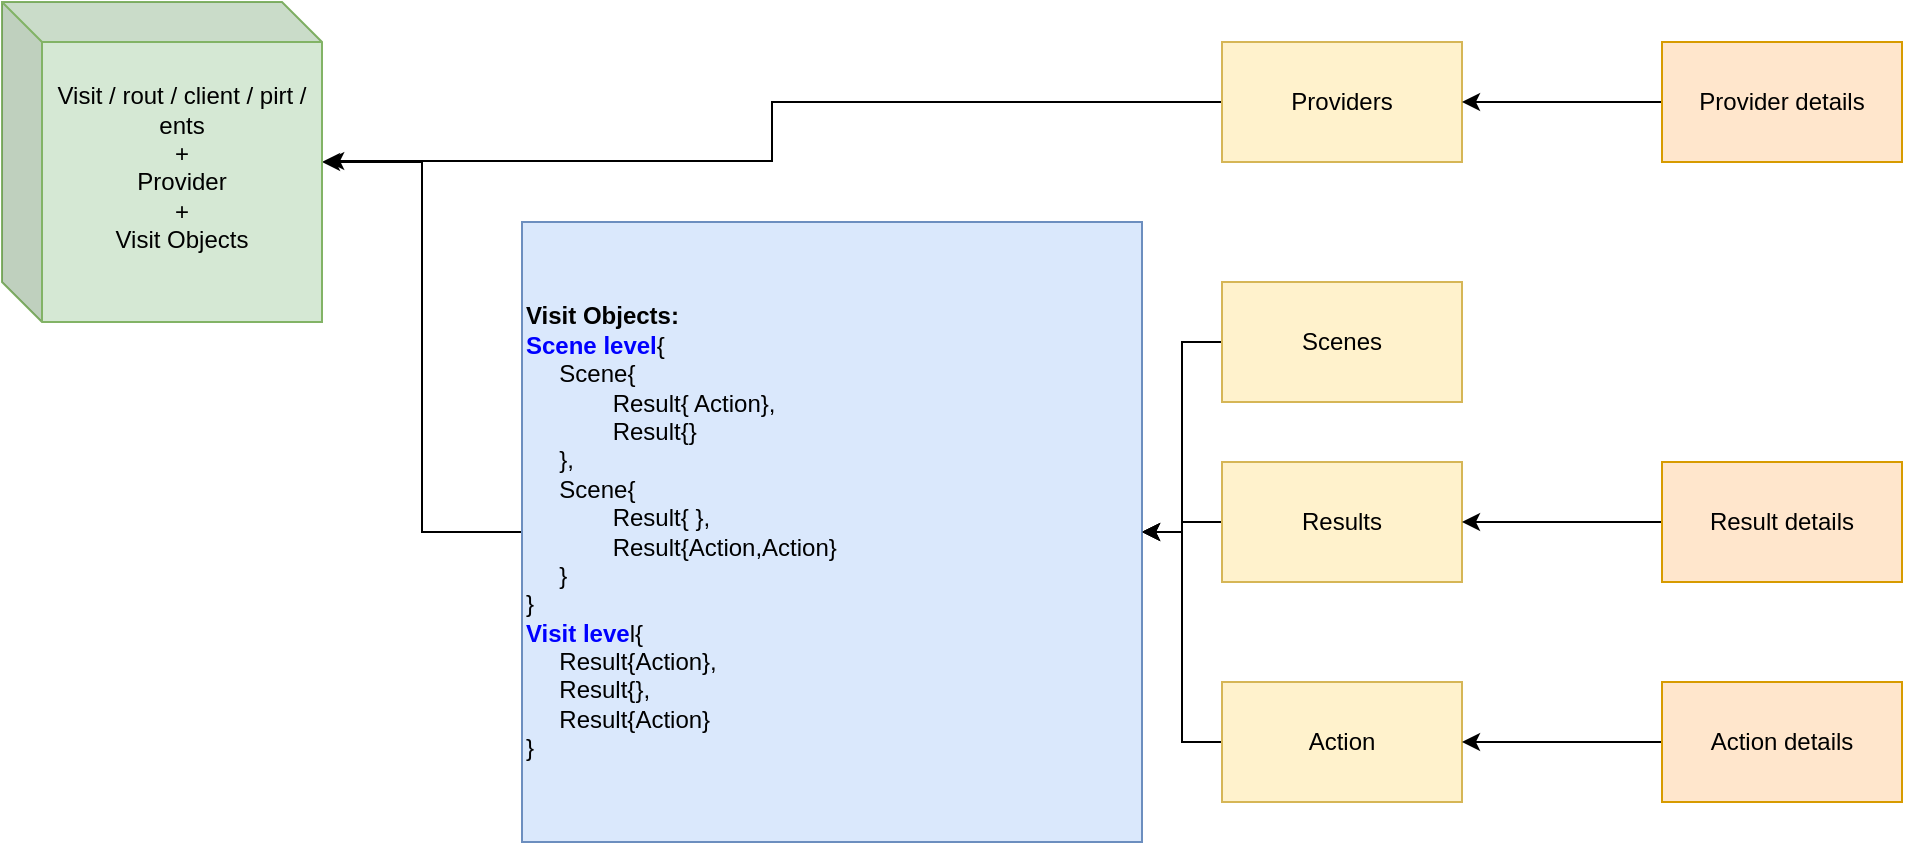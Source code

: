 <mxfile version="14.4.2" type="github" pages="2">
  <diagram id="lc-m84Ufgp3q90dNsxzr" name="Back End">
    <mxGraphModel dx="1955" dy="1188" grid="1" gridSize="10" guides="1" tooltips="1" connect="1" arrows="1" fold="1" page="1" pageScale="1" pageWidth="850" pageHeight="1100" math="0" shadow="0">
      <root>
        <mxCell id="0" />
        <mxCell id="1" parent="0" />
        <mxCell id="CnA9bfAafuG9XrKqbDd2-5" style="edgeStyle=orthogonalEdgeStyle;rounded=0;orthogonalLoop=1;jettySize=auto;html=1;" parent="1" source="CnA9bfAafuG9XrKqbDd2-1" target="CnA9bfAafuG9XrKqbDd2-4" edge="1">
          <mxGeometry relative="1" as="geometry" />
        </mxCell>
        <mxCell id="CnA9bfAafuG9XrKqbDd2-1" value="Scenes" style="rounded=0;whiteSpace=wrap;html=1;fillColor=#fff2cc;strokeColor=#d6b656;" parent="1" vertex="1">
          <mxGeometry x="660" y="340" width="120" height="60" as="geometry" />
        </mxCell>
        <mxCell id="CnA9bfAafuG9XrKqbDd2-6" style="edgeStyle=orthogonalEdgeStyle;rounded=0;orthogonalLoop=1;jettySize=auto;html=1;entryX=1;entryY=0.5;entryDx=0;entryDy=0;" parent="1" source="CnA9bfAafuG9XrKqbDd2-2" target="CnA9bfAafuG9XrKqbDd2-4" edge="1">
          <mxGeometry relative="1" as="geometry" />
        </mxCell>
        <mxCell id="CnA9bfAafuG9XrKqbDd2-2" value="Results" style="rounded=0;whiteSpace=wrap;html=1;fillColor=#fff2cc;strokeColor=#d6b656;" parent="1" vertex="1">
          <mxGeometry x="660" y="430" width="120" height="60" as="geometry" />
        </mxCell>
        <mxCell id="CnA9bfAafuG9XrKqbDd2-13" style="edgeStyle=orthogonalEdgeStyle;rounded=0;orthogonalLoop=1;jettySize=auto;html=1;" parent="1" source="CnA9bfAafuG9XrKqbDd2-4" target="CnA9bfAafuG9XrKqbDd2-15" edge="1">
          <mxGeometry relative="1" as="geometry">
            <mxPoint x="220" y="245" as="targetPoint" />
          </mxGeometry>
        </mxCell>
        <mxCell id="CnA9bfAafuG9XrKqbDd2-4" value="&lt;b&gt;Visit Objects:&lt;/b&gt;&lt;br&gt;&lt;div&gt;&lt;div&gt;&lt;b&gt;&lt;font color=&quot;#0000ff&quot;&gt;Scene level&lt;/font&gt;&lt;/b&gt;{&lt;/div&gt;&lt;div&gt;&amp;nbsp; &amp;nbsp; &amp;nbsp;Scene{&lt;/div&gt;&lt;div&gt;&amp;nbsp; &amp;nbsp; &amp;nbsp; &amp;nbsp; &amp;nbsp; &amp;nbsp; &amp;nbsp;Result{ Action},&lt;/div&gt;&lt;div&gt;&amp;nbsp; &amp;nbsp; &amp;nbsp; &amp;nbsp; &amp;nbsp; &amp;nbsp; &amp;nbsp;Result{}&lt;/div&gt;&lt;div&gt;&amp;nbsp; &amp;nbsp; &amp;nbsp;},&lt;/div&gt;&lt;div&gt;&amp;nbsp; &amp;nbsp; &amp;nbsp;Scene{&lt;/div&gt;&lt;div&gt;&amp;nbsp; &amp;nbsp; &amp;nbsp; &amp;nbsp; &amp;nbsp; &amp;nbsp; &amp;nbsp;Result{ },&lt;/div&gt;&lt;div&gt;&amp;nbsp; &amp;nbsp; &amp;nbsp; &amp;nbsp; &amp;nbsp; &amp;nbsp; &amp;nbsp;Result{Action,Action}&lt;/div&gt;&lt;div&gt;&amp;nbsp; &amp;nbsp; &amp;nbsp;}&lt;/div&gt;&lt;div&gt;}&lt;div&gt;&lt;font color=&quot;#0000ff&quot;&gt;&lt;b&gt;Visit leve&lt;/b&gt;&lt;/font&gt;l{&lt;/div&gt;&lt;div&gt;&amp;nbsp; &amp;nbsp; &amp;nbsp;Result{Action},&lt;/div&gt;&lt;div&gt;&amp;nbsp; &amp;nbsp; &amp;nbsp;Result{},&lt;/div&gt;&lt;div&gt;&amp;nbsp; &amp;nbsp; &amp;nbsp;Result{Action}&lt;/div&gt;&lt;div&gt;}&lt;/div&gt;&lt;/div&gt;&lt;/div&gt;" style="whiteSpace=wrap;html=1;aspect=fixed;align=left;fillColor=#dae8fc;strokeColor=#6c8ebf;" parent="1" vertex="1">
          <mxGeometry x="310" y="310" width="310" height="310" as="geometry" />
        </mxCell>
        <mxCell id="CnA9bfAafuG9XrKqbDd2-14" style="edgeStyle=orthogonalEdgeStyle;rounded=0;orthogonalLoop=1;jettySize=auto;html=1;entryX=1.013;entryY=0.497;entryDx=0;entryDy=0;entryPerimeter=0;" parent="1" source="CnA9bfAafuG9XrKqbDd2-7" target="CnA9bfAafuG9XrKqbDd2-15" edge="1">
          <mxGeometry relative="1" as="geometry">
            <mxPoint x="220" y="245" as="targetPoint" />
          </mxGeometry>
        </mxCell>
        <mxCell id="CnA9bfAafuG9XrKqbDd2-7" value="Providers" style="rounded=0;whiteSpace=wrap;html=1;fillColor=#fff2cc;strokeColor=#d6b656;" parent="1" vertex="1">
          <mxGeometry x="660" y="220" width="120" height="60" as="geometry" />
        </mxCell>
        <mxCell id="CnA9bfAafuG9XrKqbDd2-10" style="edgeStyle=orthogonalEdgeStyle;rounded=0;orthogonalLoop=1;jettySize=auto;html=1;" parent="1" source="CnA9bfAafuG9XrKqbDd2-8" target="CnA9bfAafuG9XrKqbDd2-7" edge="1">
          <mxGeometry relative="1" as="geometry" />
        </mxCell>
        <mxCell id="CnA9bfAafuG9XrKqbDd2-8" value="Provider details" style="rounded=0;whiteSpace=wrap;html=1;fillColor=#ffe6cc;strokeColor=#d79b00;" parent="1" vertex="1">
          <mxGeometry x="880" y="220" width="120" height="60" as="geometry" />
        </mxCell>
        <mxCell id="CnA9bfAafuG9XrKqbDd2-15" value="&lt;span&gt;Visit / rout / client / pirt / ents&lt;br&gt;+&lt;br&gt;Provider&lt;br&gt;+&lt;br&gt;&lt;/span&gt;&lt;span style=&quot;text-align: left&quot;&gt;Visit Objects&lt;/span&gt;&lt;span&gt;&lt;br&gt;&lt;br&gt;&lt;/span&gt;" style="shape=cube;whiteSpace=wrap;html=1;boundedLbl=1;backgroundOutline=1;darkOpacity=0.05;darkOpacity2=0.1;fillColor=#d5e8d4;strokeColor=#82b366;" parent="1" vertex="1">
          <mxGeometry x="50" y="200" width="160" height="160" as="geometry" />
        </mxCell>
        <mxCell id="fL3osXDEHGq9UXkC9sC_-2" style="edgeStyle=orthogonalEdgeStyle;rounded=0;orthogonalLoop=1;jettySize=auto;html=1;entryX=1;entryY=0.5;entryDx=0;entryDy=0;" edge="1" parent="1" source="fL3osXDEHGq9UXkC9sC_-1" target="CnA9bfAafuG9XrKqbDd2-2">
          <mxGeometry relative="1" as="geometry" />
        </mxCell>
        <mxCell id="fL3osXDEHGq9UXkC9sC_-1" value="Result details" style="rounded=0;whiteSpace=wrap;html=1;fillColor=#ffe6cc;strokeColor=#d79b00;" vertex="1" parent="1">
          <mxGeometry x="880" y="430" width="120" height="60" as="geometry" />
        </mxCell>
        <mxCell id="fL3osXDEHGq9UXkC9sC_-6" style="edgeStyle=orthogonalEdgeStyle;rounded=0;orthogonalLoop=1;jettySize=auto;html=1;entryX=1;entryY=0.5;entryDx=0;entryDy=0;" edge="1" parent="1" source="fL3osXDEHGq9UXkC9sC_-3" target="CnA9bfAafuG9XrKqbDd2-4">
          <mxGeometry relative="1" as="geometry" />
        </mxCell>
        <mxCell id="fL3osXDEHGq9UXkC9sC_-3" value="Action" style="rounded=0;whiteSpace=wrap;html=1;fillColor=#fff2cc;strokeColor=#d6b656;" vertex="1" parent="1">
          <mxGeometry x="660" y="540" width="120" height="60" as="geometry" />
        </mxCell>
        <mxCell id="fL3osXDEHGq9UXkC9sC_-4" style="edgeStyle=orthogonalEdgeStyle;rounded=0;orthogonalLoop=1;jettySize=auto;html=1;entryX=1;entryY=0.5;entryDx=0;entryDy=0;" edge="1" parent="1" source="fL3osXDEHGq9UXkC9sC_-5">
          <mxGeometry relative="1" as="geometry">
            <mxPoint x="780" y="570" as="targetPoint" />
          </mxGeometry>
        </mxCell>
        <mxCell id="fL3osXDEHGq9UXkC9sC_-5" value="Action details" style="rounded=0;whiteSpace=wrap;html=1;fillColor=#ffe6cc;strokeColor=#d79b00;" vertex="1" parent="1">
          <mxGeometry x="880" y="540" width="120" height="60" as="geometry" />
        </mxCell>
      </root>
    </mxGraphModel>
  </diagram>
  <diagram id="URYaptouhH0eVEyMTVb2" name="Front End">
    <mxGraphModel dx="782" dy="475" grid="1" gridSize="10" guides="1" tooltips="1" connect="1" arrows="1" fold="1" page="1" pageScale="1" pageWidth="850" pageHeight="1100" math="0" shadow="0">
      <root>
        <mxCell id="v5fpOrPudrE2cuKiileh-0" />
        <mxCell id="v5fpOrPudrE2cuKiileh-1" parent="v5fpOrPudrE2cuKiileh-0" />
      </root>
    </mxGraphModel>
  </diagram>
</mxfile>
